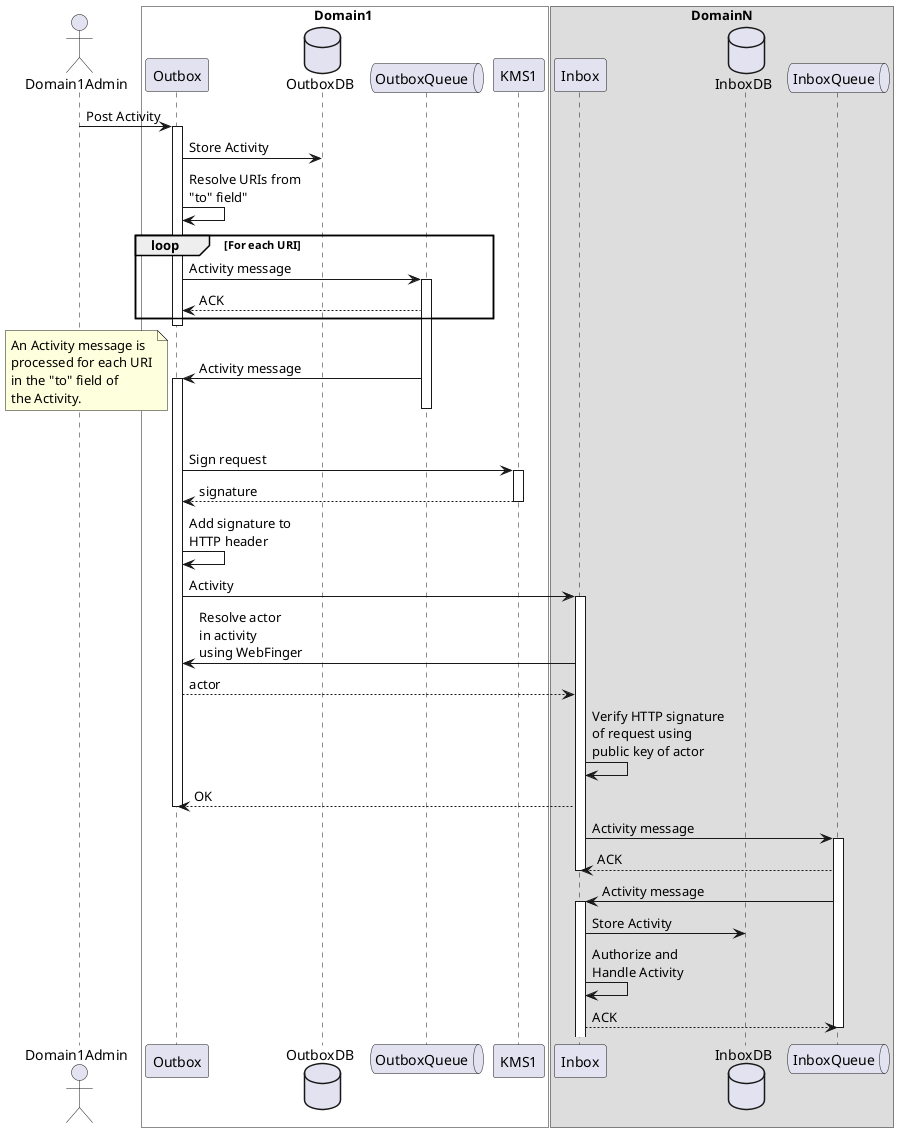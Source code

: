 @startuml
'https://plantuml.com/sequence-diagram

'autonumber

actor Domain1Admin
box Domain1 #White
participant Outbox
database OutboxDB
queue OutboxQueue
participant KMS1
end box

box DomainN
participant Inbox
database InboxDB
queue InboxQueue
end box

Domain1Admin -> Outbox: Post Activity

activate Outbox

Outbox -> OutboxDB: Store Activity

Outbox -> Outbox: Resolve URIs from\n"to" field"

loop For each URI

Outbox -> OutboxQueue: Activity message

activate OutboxQueue

OutboxQueue --> Outbox: ACK

end loop

deactivate Outbox

OutboxQueue -> Outbox: Activity message

note left
An Activity message is
processed for each URI
in the "to" field of
the Activity.
end note

activate Outbox

deactivate OutboxQueue

Outbox -> KMS1: Sign request

activate KMS1

KMS1 --> Outbox: signature

deactivate KMS1

Outbox -> Outbox: Add signature to\nHTTP header

Outbox -> Inbox: Activity

activate Inbox

Inbox -> Outbox: Resolve actor\nin activity\nusing WebFinger
Outbox --> Inbox: actor

Inbox -> Inbox: Verify HTTP signature\nof request using\npublic key of actor
Inbox --> Outbox: OK

deactivate Outbox

Inbox -> InboxQueue: Activity message

activate InboxQueue

InboxQueue --> Inbox: ACK

deactivate Inbox

InboxQueue -> Inbox: Activity message

activate Inbox

Inbox -> InboxDB: Store Activity

Inbox -> Inbox: Authorize and\nHandle Activity

Inbox --> InboxQueue: ACK

deactivate InboxQueue

@enduml
